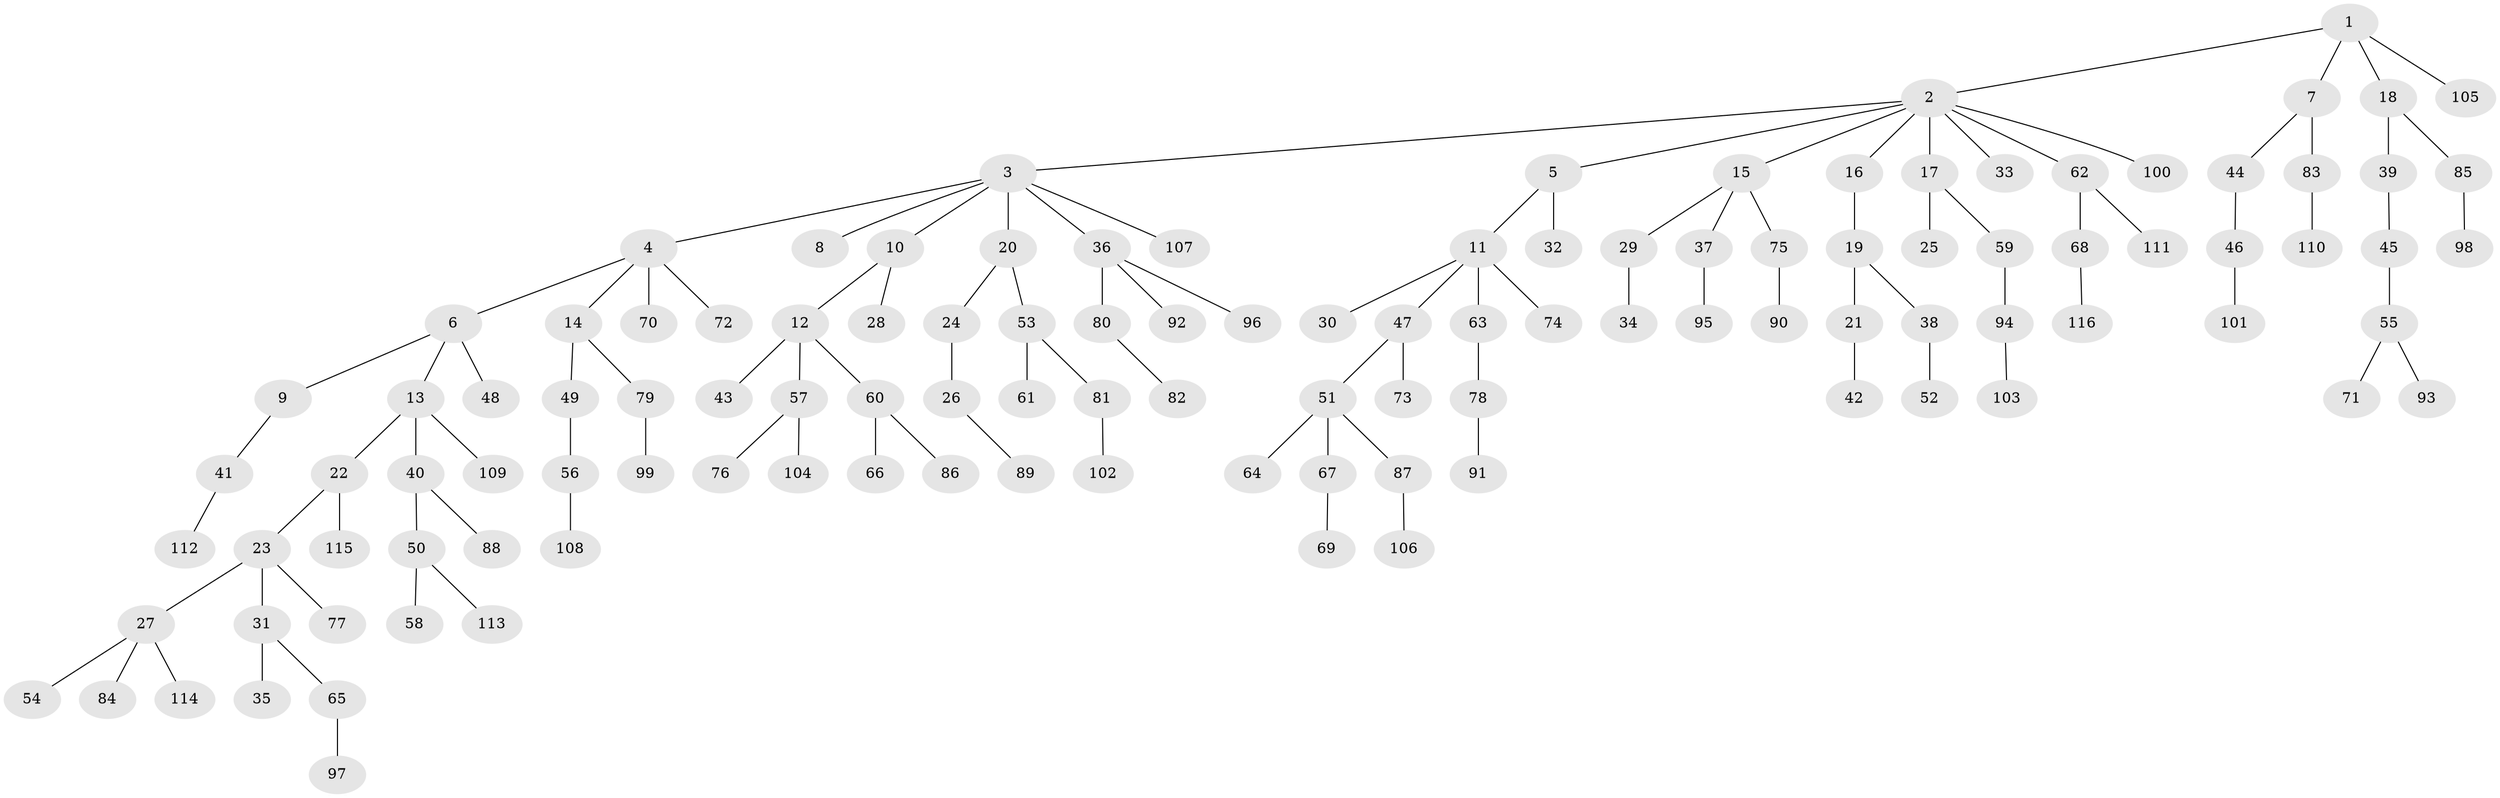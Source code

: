 // Generated by graph-tools (version 1.1) at 2025/50/03/09/25 03:50:24]
// undirected, 116 vertices, 115 edges
graph export_dot {
graph [start="1"]
  node [color=gray90,style=filled];
  1;
  2;
  3;
  4;
  5;
  6;
  7;
  8;
  9;
  10;
  11;
  12;
  13;
  14;
  15;
  16;
  17;
  18;
  19;
  20;
  21;
  22;
  23;
  24;
  25;
  26;
  27;
  28;
  29;
  30;
  31;
  32;
  33;
  34;
  35;
  36;
  37;
  38;
  39;
  40;
  41;
  42;
  43;
  44;
  45;
  46;
  47;
  48;
  49;
  50;
  51;
  52;
  53;
  54;
  55;
  56;
  57;
  58;
  59;
  60;
  61;
  62;
  63;
  64;
  65;
  66;
  67;
  68;
  69;
  70;
  71;
  72;
  73;
  74;
  75;
  76;
  77;
  78;
  79;
  80;
  81;
  82;
  83;
  84;
  85;
  86;
  87;
  88;
  89;
  90;
  91;
  92;
  93;
  94;
  95;
  96;
  97;
  98;
  99;
  100;
  101;
  102;
  103;
  104;
  105;
  106;
  107;
  108;
  109;
  110;
  111;
  112;
  113;
  114;
  115;
  116;
  1 -- 2;
  1 -- 7;
  1 -- 18;
  1 -- 105;
  2 -- 3;
  2 -- 5;
  2 -- 15;
  2 -- 16;
  2 -- 17;
  2 -- 33;
  2 -- 62;
  2 -- 100;
  3 -- 4;
  3 -- 8;
  3 -- 10;
  3 -- 20;
  3 -- 36;
  3 -- 107;
  4 -- 6;
  4 -- 14;
  4 -- 70;
  4 -- 72;
  5 -- 11;
  5 -- 32;
  6 -- 9;
  6 -- 13;
  6 -- 48;
  7 -- 44;
  7 -- 83;
  9 -- 41;
  10 -- 12;
  10 -- 28;
  11 -- 30;
  11 -- 47;
  11 -- 63;
  11 -- 74;
  12 -- 43;
  12 -- 57;
  12 -- 60;
  13 -- 22;
  13 -- 40;
  13 -- 109;
  14 -- 49;
  14 -- 79;
  15 -- 29;
  15 -- 37;
  15 -- 75;
  16 -- 19;
  17 -- 25;
  17 -- 59;
  18 -- 39;
  18 -- 85;
  19 -- 21;
  19 -- 38;
  20 -- 24;
  20 -- 53;
  21 -- 42;
  22 -- 23;
  22 -- 115;
  23 -- 27;
  23 -- 31;
  23 -- 77;
  24 -- 26;
  26 -- 89;
  27 -- 54;
  27 -- 84;
  27 -- 114;
  29 -- 34;
  31 -- 35;
  31 -- 65;
  36 -- 80;
  36 -- 92;
  36 -- 96;
  37 -- 95;
  38 -- 52;
  39 -- 45;
  40 -- 50;
  40 -- 88;
  41 -- 112;
  44 -- 46;
  45 -- 55;
  46 -- 101;
  47 -- 51;
  47 -- 73;
  49 -- 56;
  50 -- 58;
  50 -- 113;
  51 -- 64;
  51 -- 67;
  51 -- 87;
  53 -- 61;
  53 -- 81;
  55 -- 71;
  55 -- 93;
  56 -- 108;
  57 -- 76;
  57 -- 104;
  59 -- 94;
  60 -- 66;
  60 -- 86;
  62 -- 68;
  62 -- 111;
  63 -- 78;
  65 -- 97;
  67 -- 69;
  68 -- 116;
  75 -- 90;
  78 -- 91;
  79 -- 99;
  80 -- 82;
  81 -- 102;
  83 -- 110;
  85 -- 98;
  87 -- 106;
  94 -- 103;
}
